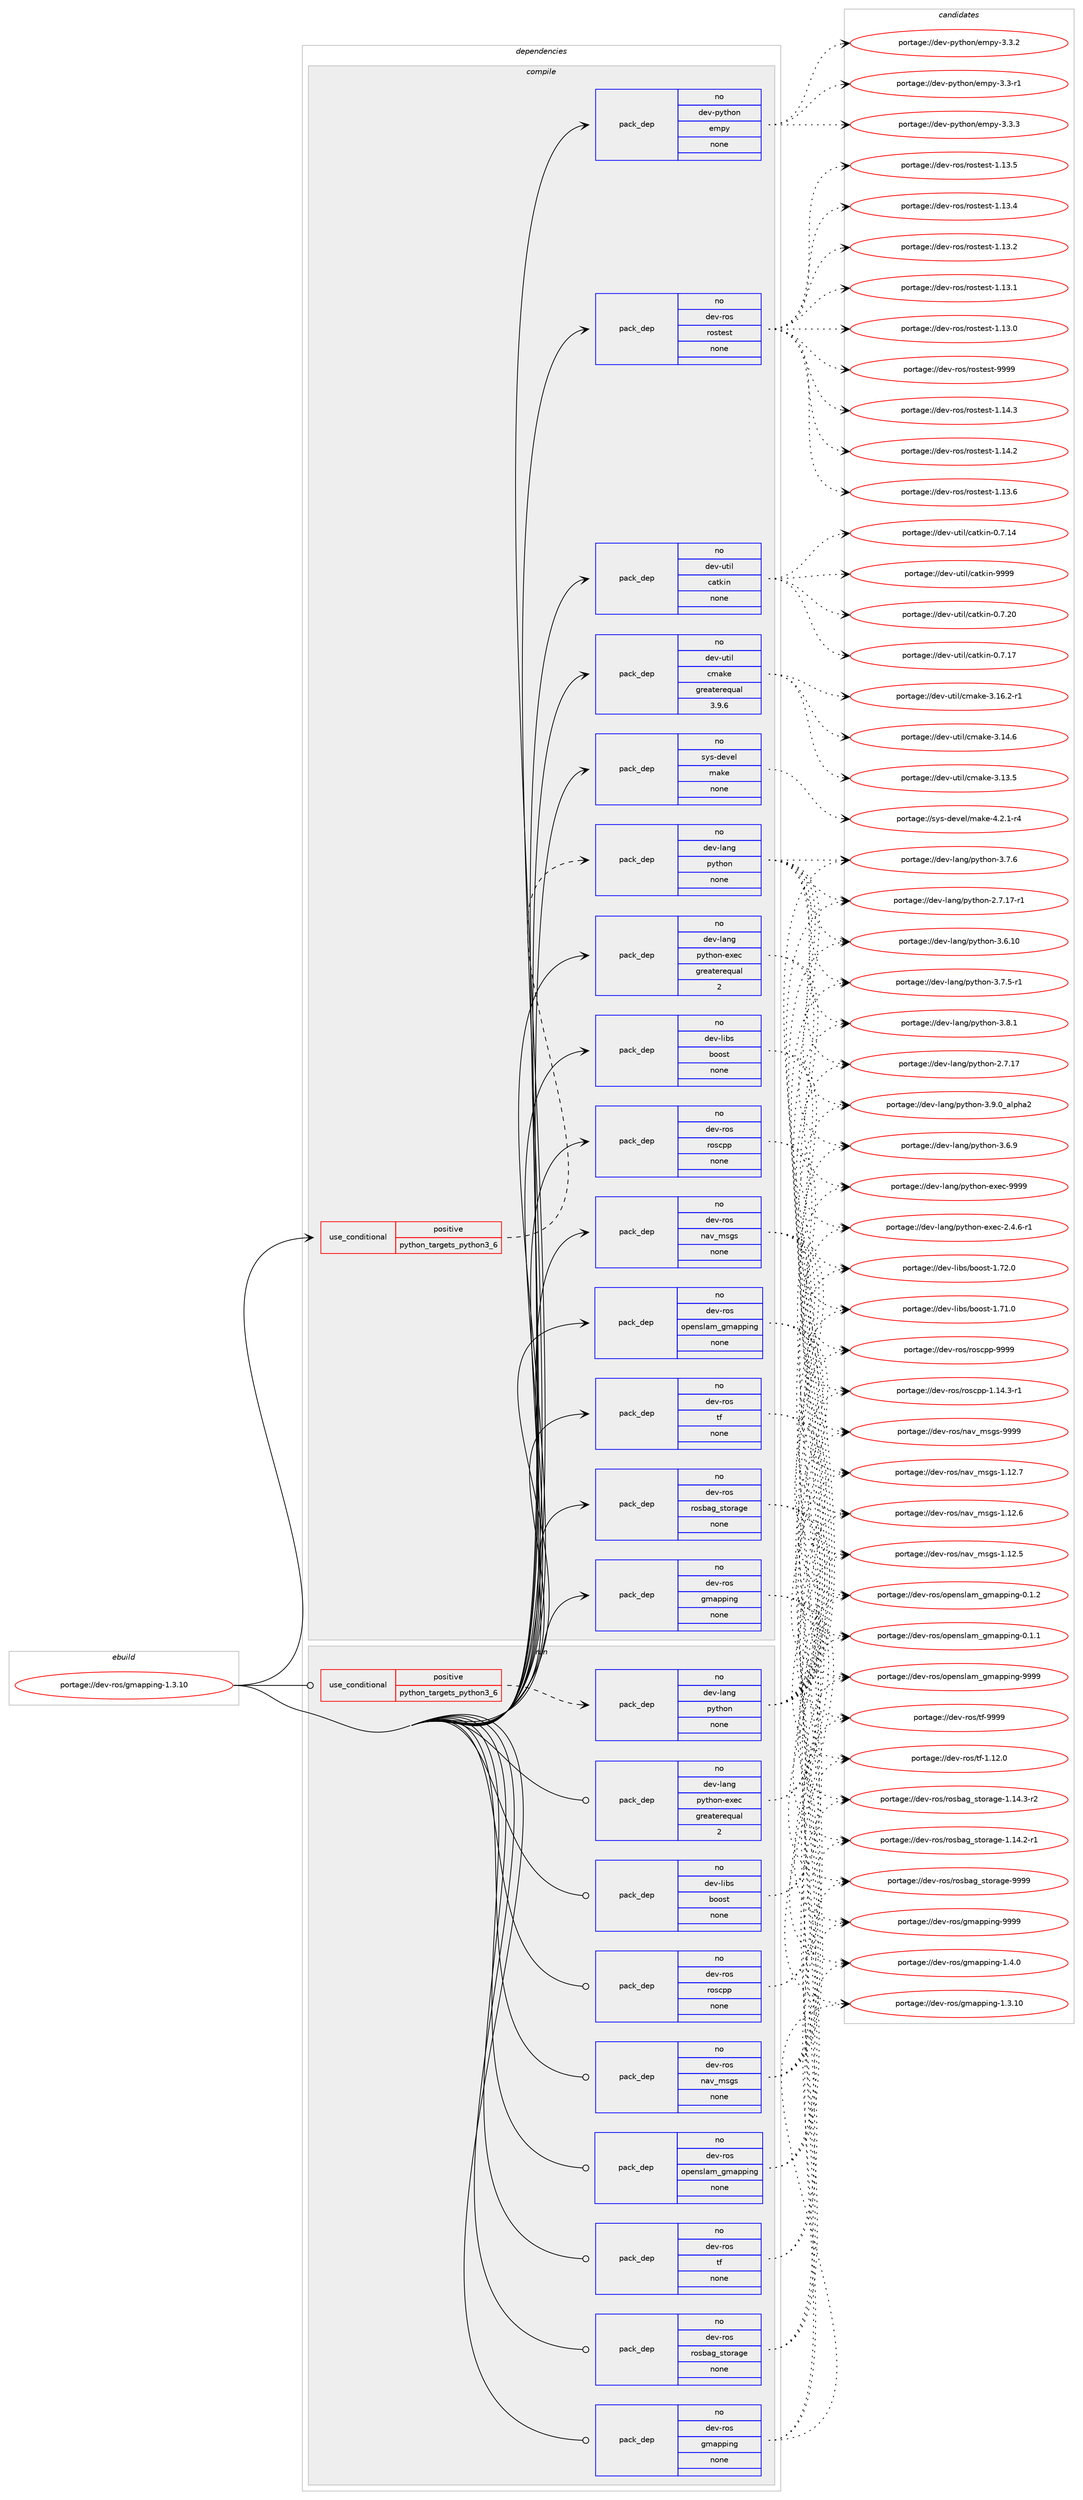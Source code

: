 digraph prolog {

# *************
# Graph options
# *************

newrank=true;
concentrate=true;
compound=true;
graph [rankdir=LR,fontname=Helvetica,fontsize=10,ranksep=1.5];#, ranksep=2.5, nodesep=0.2];
edge  [arrowhead=vee];
node  [fontname=Helvetica,fontsize=10];

# **********
# The ebuild
# **********

subgraph cluster_leftcol {
color=gray;
label=<<i>ebuild</i>>;
id [label="portage://dev-ros/gmapping-1.3.10", color=red, width=4, href="../dev-ros/gmapping-1.3.10.svg"];
}

# ****************
# The dependencies
# ****************

subgraph cluster_midcol {
color=gray;
label=<<i>dependencies</i>>;
subgraph cluster_compile {
fillcolor="#eeeeee";
style=filled;
label=<<i>compile</i>>;
subgraph cond100424 {
dependency402332 [label=<<TABLE BORDER="0" CELLBORDER="1" CELLSPACING="0" CELLPADDING="4"><TR><TD ROWSPAN="3" CELLPADDING="10">use_conditional</TD></TR><TR><TD>positive</TD></TR><TR><TD>python_targets_python3_6</TD></TR></TABLE>>, shape=none, color=red];
subgraph pack297055 {
dependency402333 [label=<<TABLE BORDER="0" CELLBORDER="1" CELLSPACING="0" CELLPADDING="4" WIDTH="220"><TR><TD ROWSPAN="6" CELLPADDING="30">pack_dep</TD></TR><TR><TD WIDTH="110">no</TD></TR><TR><TD>dev-lang</TD></TR><TR><TD>python</TD></TR><TR><TD>none</TD></TR><TR><TD></TD></TR></TABLE>>, shape=none, color=blue];
}
dependency402332:e -> dependency402333:w [weight=20,style="dashed",arrowhead="vee"];
}
id:e -> dependency402332:w [weight=20,style="solid",arrowhead="vee"];
subgraph pack297056 {
dependency402334 [label=<<TABLE BORDER="0" CELLBORDER="1" CELLSPACING="0" CELLPADDING="4" WIDTH="220"><TR><TD ROWSPAN="6" CELLPADDING="30">pack_dep</TD></TR><TR><TD WIDTH="110">no</TD></TR><TR><TD>dev-lang</TD></TR><TR><TD>python-exec</TD></TR><TR><TD>greaterequal</TD></TR><TR><TD>2</TD></TR></TABLE>>, shape=none, color=blue];
}
id:e -> dependency402334:w [weight=20,style="solid",arrowhead="vee"];
subgraph pack297057 {
dependency402335 [label=<<TABLE BORDER="0" CELLBORDER="1" CELLSPACING="0" CELLPADDING="4" WIDTH="220"><TR><TD ROWSPAN="6" CELLPADDING="30">pack_dep</TD></TR><TR><TD WIDTH="110">no</TD></TR><TR><TD>dev-libs</TD></TR><TR><TD>boost</TD></TR><TR><TD>none</TD></TR><TR><TD></TD></TR></TABLE>>, shape=none, color=blue];
}
id:e -> dependency402335:w [weight=20,style="solid",arrowhead="vee"];
subgraph pack297058 {
dependency402336 [label=<<TABLE BORDER="0" CELLBORDER="1" CELLSPACING="0" CELLPADDING="4" WIDTH="220"><TR><TD ROWSPAN="6" CELLPADDING="30">pack_dep</TD></TR><TR><TD WIDTH="110">no</TD></TR><TR><TD>dev-python</TD></TR><TR><TD>empy</TD></TR><TR><TD>none</TD></TR><TR><TD></TD></TR></TABLE>>, shape=none, color=blue];
}
id:e -> dependency402336:w [weight=20,style="solid",arrowhead="vee"];
subgraph pack297059 {
dependency402337 [label=<<TABLE BORDER="0" CELLBORDER="1" CELLSPACING="0" CELLPADDING="4" WIDTH="220"><TR><TD ROWSPAN="6" CELLPADDING="30">pack_dep</TD></TR><TR><TD WIDTH="110">no</TD></TR><TR><TD>dev-ros</TD></TR><TR><TD>gmapping</TD></TR><TR><TD>none</TD></TR><TR><TD></TD></TR></TABLE>>, shape=none, color=blue];
}
id:e -> dependency402337:w [weight=20,style="solid",arrowhead="vee"];
subgraph pack297060 {
dependency402338 [label=<<TABLE BORDER="0" CELLBORDER="1" CELLSPACING="0" CELLPADDING="4" WIDTH="220"><TR><TD ROWSPAN="6" CELLPADDING="30">pack_dep</TD></TR><TR><TD WIDTH="110">no</TD></TR><TR><TD>dev-ros</TD></TR><TR><TD>nav_msgs</TD></TR><TR><TD>none</TD></TR><TR><TD></TD></TR></TABLE>>, shape=none, color=blue];
}
id:e -> dependency402338:w [weight=20,style="solid",arrowhead="vee"];
subgraph pack297061 {
dependency402339 [label=<<TABLE BORDER="0" CELLBORDER="1" CELLSPACING="0" CELLPADDING="4" WIDTH="220"><TR><TD ROWSPAN="6" CELLPADDING="30">pack_dep</TD></TR><TR><TD WIDTH="110">no</TD></TR><TR><TD>dev-ros</TD></TR><TR><TD>openslam_gmapping</TD></TR><TR><TD>none</TD></TR><TR><TD></TD></TR></TABLE>>, shape=none, color=blue];
}
id:e -> dependency402339:w [weight=20,style="solid",arrowhead="vee"];
subgraph pack297062 {
dependency402340 [label=<<TABLE BORDER="0" CELLBORDER="1" CELLSPACING="0" CELLPADDING="4" WIDTH="220"><TR><TD ROWSPAN="6" CELLPADDING="30">pack_dep</TD></TR><TR><TD WIDTH="110">no</TD></TR><TR><TD>dev-ros</TD></TR><TR><TD>rosbag_storage</TD></TR><TR><TD>none</TD></TR><TR><TD></TD></TR></TABLE>>, shape=none, color=blue];
}
id:e -> dependency402340:w [weight=20,style="solid",arrowhead="vee"];
subgraph pack297063 {
dependency402341 [label=<<TABLE BORDER="0" CELLBORDER="1" CELLSPACING="0" CELLPADDING="4" WIDTH="220"><TR><TD ROWSPAN="6" CELLPADDING="30">pack_dep</TD></TR><TR><TD WIDTH="110">no</TD></TR><TR><TD>dev-ros</TD></TR><TR><TD>roscpp</TD></TR><TR><TD>none</TD></TR><TR><TD></TD></TR></TABLE>>, shape=none, color=blue];
}
id:e -> dependency402341:w [weight=20,style="solid",arrowhead="vee"];
subgraph pack297064 {
dependency402342 [label=<<TABLE BORDER="0" CELLBORDER="1" CELLSPACING="0" CELLPADDING="4" WIDTH="220"><TR><TD ROWSPAN="6" CELLPADDING="30">pack_dep</TD></TR><TR><TD WIDTH="110">no</TD></TR><TR><TD>dev-ros</TD></TR><TR><TD>rostest</TD></TR><TR><TD>none</TD></TR><TR><TD></TD></TR></TABLE>>, shape=none, color=blue];
}
id:e -> dependency402342:w [weight=20,style="solid",arrowhead="vee"];
subgraph pack297065 {
dependency402343 [label=<<TABLE BORDER="0" CELLBORDER="1" CELLSPACING="0" CELLPADDING="4" WIDTH="220"><TR><TD ROWSPAN="6" CELLPADDING="30">pack_dep</TD></TR><TR><TD WIDTH="110">no</TD></TR><TR><TD>dev-ros</TD></TR><TR><TD>tf</TD></TR><TR><TD>none</TD></TR><TR><TD></TD></TR></TABLE>>, shape=none, color=blue];
}
id:e -> dependency402343:w [weight=20,style="solid",arrowhead="vee"];
subgraph pack297066 {
dependency402344 [label=<<TABLE BORDER="0" CELLBORDER="1" CELLSPACING="0" CELLPADDING="4" WIDTH="220"><TR><TD ROWSPAN="6" CELLPADDING="30">pack_dep</TD></TR><TR><TD WIDTH="110">no</TD></TR><TR><TD>dev-util</TD></TR><TR><TD>catkin</TD></TR><TR><TD>none</TD></TR><TR><TD></TD></TR></TABLE>>, shape=none, color=blue];
}
id:e -> dependency402344:w [weight=20,style="solid",arrowhead="vee"];
subgraph pack297067 {
dependency402345 [label=<<TABLE BORDER="0" CELLBORDER="1" CELLSPACING="0" CELLPADDING="4" WIDTH="220"><TR><TD ROWSPAN="6" CELLPADDING="30">pack_dep</TD></TR><TR><TD WIDTH="110">no</TD></TR><TR><TD>dev-util</TD></TR><TR><TD>cmake</TD></TR><TR><TD>greaterequal</TD></TR><TR><TD>3.9.6</TD></TR></TABLE>>, shape=none, color=blue];
}
id:e -> dependency402345:w [weight=20,style="solid",arrowhead="vee"];
subgraph pack297068 {
dependency402346 [label=<<TABLE BORDER="0" CELLBORDER="1" CELLSPACING="0" CELLPADDING="4" WIDTH="220"><TR><TD ROWSPAN="6" CELLPADDING="30">pack_dep</TD></TR><TR><TD WIDTH="110">no</TD></TR><TR><TD>sys-devel</TD></TR><TR><TD>make</TD></TR><TR><TD>none</TD></TR><TR><TD></TD></TR></TABLE>>, shape=none, color=blue];
}
id:e -> dependency402346:w [weight=20,style="solid",arrowhead="vee"];
}
subgraph cluster_compileandrun {
fillcolor="#eeeeee";
style=filled;
label=<<i>compile and run</i>>;
}
subgraph cluster_run {
fillcolor="#eeeeee";
style=filled;
label=<<i>run</i>>;
subgraph cond100425 {
dependency402347 [label=<<TABLE BORDER="0" CELLBORDER="1" CELLSPACING="0" CELLPADDING="4"><TR><TD ROWSPAN="3" CELLPADDING="10">use_conditional</TD></TR><TR><TD>positive</TD></TR><TR><TD>python_targets_python3_6</TD></TR></TABLE>>, shape=none, color=red];
subgraph pack297069 {
dependency402348 [label=<<TABLE BORDER="0" CELLBORDER="1" CELLSPACING="0" CELLPADDING="4" WIDTH="220"><TR><TD ROWSPAN="6" CELLPADDING="30">pack_dep</TD></TR><TR><TD WIDTH="110">no</TD></TR><TR><TD>dev-lang</TD></TR><TR><TD>python</TD></TR><TR><TD>none</TD></TR><TR><TD></TD></TR></TABLE>>, shape=none, color=blue];
}
dependency402347:e -> dependency402348:w [weight=20,style="dashed",arrowhead="vee"];
}
id:e -> dependency402347:w [weight=20,style="solid",arrowhead="odot"];
subgraph pack297070 {
dependency402349 [label=<<TABLE BORDER="0" CELLBORDER="1" CELLSPACING="0" CELLPADDING="4" WIDTH="220"><TR><TD ROWSPAN="6" CELLPADDING="30">pack_dep</TD></TR><TR><TD WIDTH="110">no</TD></TR><TR><TD>dev-lang</TD></TR><TR><TD>python-exec</TD></TR><TR><TD>greaterequal</TD></TR><TR><TD>2</TD></TR></TABLE>>, shape=none, color=blue];
}
id:e -> dependency402349:w [weight=20,style="solid",arrowhead="odot"];
subgraph pack297071 {
dependency402350 [label=<<TABLE BORDER="0" CELLBORDER="1" CELLSPACING="0" CELLPADDING="4" WIDTH="220"><TR><TD ROWSPAN="6" CELLPADDING="30">pack_dep</TD></TR><TR><TD WIDTH="110">no</TD></TR><TR><TD>dev-libs</TD></TR><TR><TD>boost</TD></TR><TR><TD>none</TD></TR><TR><TD></TD></TR></TABLE>>, shape=none, color=blue];
}
id:e -> dependency402350:w [weight=20,style="solid",arrowhead="odot"];
subgraph pack297072 {
dependency402351 [label=<<TABLE BORDER="0" CELLBORDER="1" CELLSPACING="0" CELLPADDING="4" WIDTH="220"><TR><TD ROWSPAN="6" CELLPADDING="30">pack_dep</TD></TR><TR><TD WIDTH="110">no</TD></TR><TR><TD>dev-ros</TD></TR><TR><TD>gmapping</TD></TR><TR><TD>none</TD></TR><TR><TD></TD></TR></TABLE>>, shape=none, color=blue];
}
id:e -> dependency402351:w [weight=20,style="solid",arrowhead="odot"];
subgraph pack297073 {
dependency402352 [label=<<TABLE BORDER="0" CELLBORDER="1" CELLSPACING="0" CELLPADDING="4" WIDTH="220"><TR><TD ROWSPAN="6" CELLPADDING="30">pack_dep</TD></TR><TR><TD WIDTH="110">no</TD></TR><TR><TD>dev-ros</TD></TR><TR><TD>nav_msgs</TD></TR><TR><TD>none</TD></TR><TR><TD></TD></TR></TABLE>>, shape=none, color=blue];
}
id:e -> dependency402352:w [weight=20,style="solid",arrowhead="odot"];
subgraph pack297074 {
dependency402353 [label=<<TABLE BORDER="0" CELLBORDER="1" CELLSPACING="0" CELLPADDING="4" WIDTH="220"><TR><TD ROWSPAN="6" CELLPADDING="30">pack_dep</TD></TR><TR><TD WIDTH="110">no</TD></TR><TR><TD>dev-ros</TD></TR><TR><TD>openslam_gmapping</TD></TR><TR><TD>none</TD></TR><TR><TD></TD></TR></TABLE>>, shape=none, color=blue];
}
id:e -> dependency402353:w [weight=20,style="solid",arrowhead="odot"];
subgraph pack297075 {
dependency402354 [label=<<TABLE BORDER="0" CELLBORDER="1" CELLSPACING="0" CELLPADDING="4" WIDTH="220"><TR><TD ROWSPAN="6" CELLPADDING="30">pack_dep</TD></TR><TR><TD WIDTH="110">no</TD></TR><TR><TD>dev-ros</TD></TR><TR><TD>rosbag_storage</TD></TR><TR><TD>none</TD></TR><TR><TD></TD></TR></TABLE>>, shape=none, color=blue];
}
id:e -> dependency402354:w [weight=20,style="solid",arrowhead="odot"];
subgraph pack297076 {
dependency402355 [label=<<TABLE BORDER="0" CELLBORDER="1" CELLSPACING="0" CELLPADDING="4" WIDTH="220"><TR><TD ROWSPAN="6" CELLPADDING="30">pack_dep</TD></TR><TR><TD WIDTH="110">no</TD></TR><TR><TD>dev-ros</TD></TR><TR><TD>roscpp</TD></TR><TR><TD>none</TD></TR><TR><TD></TD></TR></TABLE>>, shape=none, color=blue];
}
id:e -> dependency402355:w [weight=20,style="solid",arrowhead="odot"];
subgraph pack297077 {
dependency402356 [label=<<TABLE BORDER="0" CELLBORDER="1" CELLSPACING="0" CELLPADDING="4" WIDTH="220"><TR><TD ROWSPAN="6" CELLPADDING="30">pack_dep</TD></TR><TR><TD WIDTH="110">no</TD></TR><TR><TD>dev-ros</TD></TR><TR><TD>tf</TD></TR><TR><TD>none</TD></TR><TR><TD></TD></TR></TABLE>>, shape=none, color=blue];
}
id:e -> dependency402356:w [weight=20,style="solid",arrowhead="odot"];
}
}

# **************
# The candidates
# **************

subgraph cluster_choices {
rank=same;
color=gray;
label=<<i>candidates</i>>;

subgraph choice297055 {
color=black;
nodesep=1;
choice10010111845108971101034711212111610411111045514657464895971081121049750 [label="portage://dev-lang/python-3.9.0_alpha2", color=red, width=4,href="../dev-lang/python-3.9.0_alpha2.svg"];
choice100101118451089711010347112121116104111110455146564649 [label="portage://dev-lang/python-3.8.1", color=red, width=4,href="../dev-lang/python-3.8.1.svg"];
choice100101118451089711010347112121116104111110455146554654 [label="portage://dev-lang/python-3.7.6", color=red, width=4,href="../dev-lang/python-3.7.6.svg"];
choice1001011184510897110103471121211161041111104551465546534511449 [label="portage://dev-lang/python-3.7.5-r1", color=red, width=4,href="../dev-lang/python-3.7.5-r1.svg"];
choice100101118451089711010347112121116104111110455146544657 [label="portage://dev-lang/python-3.6.9", color=red, width=4,href="../dev-lang/python-3.6.9.svg"];
choice10010111845108971101034711212111610411111045514654464948 [label="portage://dev-lang/python-3.6.10", color=red, width=4,href="../dev-lang/python-3.6.10.svg"];
choice100101118451089711010347112121116104111110455046554649554511449 [label="portage://dev-lang/python-2.7.17-r1", color=red, width=4,href="../dev-lang/python-2.7.17-r1.svg"];
choice10010111845108971101034711212111610411111045504655464955 [label="portage://dev-lang/python-2.7.17", color=red, width=4,href="../dev-lang/python-2.7.17.svg"];
dependency402333:e -> choice10010111845108971101034711212111610411111045514657464895971081121049750:w [style=dotted,weight="100"];
dependency402333:e -> choice100101118451089711010347112121116104111110455146564649:w [style=dotted,weight="100"];
dependency402333:e -> choice100101118451089711010347112121116104111110455146554654:w [style=dotted,weight="100"];
dependency402333:e -> choice1001011184510897110103471121211161041111104551465546534511449:w [style=dotted,weight="100"];
dependency402333:e -> choice100101118451089711010347112121116104111110455146544657:w [style=dotted,weight="100"];
dependency402333:e -> choice10010111845108971101034711212111610411111045514654464948:w [style=dotted,weight="100"];
dependency402333:e -> choice100101118451089711010347112121116104111110455046554649554511449:w [style=dotted,weight="100"];
dependency402333:e -> choice10010111845108971101034711212111610411111045504655464955:w [style=dotted,weight="100"];
}
subgraph choice297056 {
color=black;
nodesep=1;
choice10010111845108971101034711212111610411111045101120101994557575757 [label="portage://dev-lang/python-exec-9999", color=red, width=4,href="../dev-lang/python-exec-9999.svg"];
choice10010111845108971101034711212111610411111045101120101994550465246544511449 [label="portage://dev-lang/python-exec-2.4.6-r1", color=red, width=4,href="../dev-lang/python-exec-2.4.6-r1.svg"];
dependency402334:e -> choice10010111845108971101034711212111610411111045101120101994557575757:w [style=dotted,weight="100"];
dependency402334:e -> choice10010111845108971101034711212111610411111045101120101994550465246544511449:w [style=dotted,weight="100"];
}
subgraph choice297057 {
color=black;
nodesep=1;
choice1001011184510810598115479811111111511645494655504648 [label="portage://dev-libs/boost-1.72.0", color=red, width=4,href="../dev-libs/boost-1.72.0.svg"];
choice1001011184510810598115479811111111511645494655494648 [label="portage://dev-libs/boost-1.71.0", color=red, width=4,href="../dev-libs/boost-1.71.0.svg"];
dependency402335:e -> choice1001011184510810598115479811111111511645494655504648:w [style=dotted,weight="100"];
dependency402335:e -> choice1001011184510810598115479811111111511645494655494648:w [style=dotted,weight="100"];
}
subgraph choice297058 {
color=black;
nodesep=1;
choice1001011184511212111610411111047101109112121455146514651 [label="portage://dev-python/empy-3.3.3", color=red, width=4,href="../dev-python/empy-3.3.3.svg"];
choice1001011184511212111610411111047101109112121455146514650 [label="portage://dev-python/empy-3.3.2", color=red, width=4,href="../dev-python/empy-3.3.2.svg"];
choice1001011184511212111610411111047101109112121455146514511449 [label="portage://dev-python/empy-3.3-r1", color=red, width=4,href="../dev-python/empy-3.3-r1.svg"];
dependency402336:e -> choice1001011184511212111610411111047101109112121455146514651:w [style=dotted,weight="100"];
dependency402336:e -> choice1001011184511212111610411111047101109112121455146514650:w [style=dotted,weight="100"];
dependency402336:e -> choice1001011184511212111610411111047101109112121455146514511449:w [style=dotted,weight="100"];
}
subgraph choice297059 {
color=black;
nodesep=1;
choice1001011184511411111547103109971121121051101034557575757 [label="portage://dev-ros/gmapping-9999", color=red, width=4,href="../dev-ros/gmapping-9999.svg"];
choice100101118451141111154710310997112112105110103454946524648 [label="portage://dev-ros/gmapping-1.4.0", color=red, width=4,href="../dev-ros/gmapping-1.4.0.svg"];
choice10010111845114111115471031099711211210511010345494651464948 [label="portage://dev-ros/gmapping-1.3.10", color=red, width=4,href="../dev-ros/gmapping-1.3.10.svg"];
dependency402337:e -> choice1001011184511411111547103109971121121051101034557575757:w [style=dotted,weight="100"];
dependency402337:e -> choice100101118451141111154710310997112112105110103454946524648:w [style=dotted,weight="100"];
dependency402337:e -> choice10010111845114111115471031099711211210511010345494651464948:w [style=dotted,weight="100"];
}
subgraph choice297060 {
color=black;
nodesep=1;
choice100101118451141111154711097118951091151031154557575757 [label="portage://dev-ros/nav_msgs-9999", color=red, width=4,href="../dev-ros/nav_msgs-9999.svg"];
choice1001011184511411111547110971189510911510311545494649504655 [label="portage://dev-ros/nav_msgs-1.12.7", color=red, width=4,href="../dev-ros/nav_msgs-1.12.7.svg"];
choice1001011184511411111547110971189510911510311545494649504654 [label="portage://dev-ros/nav_msgs-1.12.6", color=red, width=4,href="../dev-ros/nav_msgs-1.12.6.svg"];
choice1001011184511411111547110971189510911510311545494649504653 [label="portage://dev-ros/nav_msgs-1.12.5", color=red, width=4,href="../dev-ros/nav_msgs-1.12.5.svg"];
dependency402338:e -> choice100101118451141111154711097118951091151031154557575757:w [style=dotted,weight="100"];
dependency402338:e -> choice1001011184511411111547110971189510911510311545494649504655:w [style=dotted,weight="100"];
dependency402338:e -> choice1001011184511411111547110971189510911510311545494649504654:w [style=dotted,weight="100"];
dependency402338:e -> choice1001011184511411111547110971189510911510311545494649504653:w [style=dotted,weight="100"];
}
subgraph choice297061 {
color=black;
nodesep=1;
choice10010111845114111115471111121011101151089710995103109971121121051101034557575757 [label="portage://dev-ros/openslam_gmapping-9999", color=red, width=4,href="../dev-ros/openslam_gmapping-9999.svg"];
choice1001011184511411111547111112101110115108971099510310997112112105110103454846494650 [label="portage://dev-ros/openslam_gmapping-0.1.2", color=red, width=4,href="../dev-ros/openslam_gmapping-0.1.2.svg"];
choice1001011184511411111547111112101110115108971099510310997112112105110103454846494649 [label="portage://dev-ros/openslam_gmapping-0.1.1", color=red, width=4,href="../dev-ros/openslam_gmapping-0.1.1.svg"];
dependency402339:e -> choice10010111845114111115471111121011101151089710995103109971121121051101034557575757:w [style=dotted,weight="100"];
dependency402339:e -> choice1001011184511411111547111112101110115108971099510310997112112105110103454846494650:w [style=dotted,weight="100"];
dependency402339:e -> choice1001011184511411111547111112101110115108971099510310997112112105110103454846494649:w [style=dotted,weight="100"];
}
subgraph choice297062 {
color=black;
nodesep=1;
choice1001011184511411111547114111115989710395115116111114971031014557575757 [label="portage://dev-ros/rosbag_storage-9999", color=red, width=4,href="../dev-ros/rosbag_storage-9999.svg"];
choice100101118451141111154711411111598971039511511611111497103101454946495246514511450 [label="portage://dev-ros/rosbag_storage-1.14.3-r2", color=red, width=4,href="../dev-ros/rosbag_storage-1.14.3-r2.svg"];
choice100101118451141111154711411111598971039511511611111497103101454946495246504511449 [label="portage://dev-ros/rosbag_storage-1.14.2-r1", color=red, width=4,href="../dev-ros/rosbag_storage-1.14.2-r1.svg"];
dependency402340:e -> choice1001011184511411111547114111115989710395115116111114971031014557575757:w [style=dotted,weight="100"];
dependency402340:e -> choice100101118451141111154711411111598971039511511611111497103101454946495246514511450:w [style=dotted,weight="100"];
dependency402340:e -> choice100101118451141111154711411111598971039511511611111497103101454946495246504511449:w [style=dotted,weight="100"];
}
subgraph choice297063 {
color=black;
nodesep=1;
choice1001011184511411111547114111115991121124557575757 [label="portage://dev-ros/roscpp-9999", color=red, width=4,href="../dev-ros/roscpp-9999.svg"];
choice100101118451141111154711411111599112112454946495246514511449 [label="portage://dev-ros/roscpp-1.14.3-r1", color=red, width=4,href="../dev-ros/roscpp-1.14.3-r1.svg"];
dependency402341:e -> choice1001011184511411111547114111115991121124557575757:w [style=dotted,weight="100"];
dependency402341:e -> choice100101118451141111154711411111599112112454946495246514511449:w [style=dotted,weight="100"];
}
subgraph choice297064 {
color=black;
nodesep=1;
choice10010111845114111115471141111151161011151164557575757 [label="portage://dev-ros/rostest-9999", color=red, width=4,href="../dev-ros/rostest-9999.svg"];
choice100101118451141111154711411111511610111511645494649524651 [label="portage://dev-ros/rostest-1.14.3", color=red, width=4,href="../dev-ros/rostest-1.14.3.svg"];
choice100101118451141111154711411111511610111511645494649524650 [label="portage://dev-ros/rostest-1.14.2", color=red, width=4,href="../dev-ros/rostest-1.14.2.svg"];
choice100101118451141111154711411111511610111511645494649514654 [label="portage://dev-ros/rostest-1.13.6", color=red, width=4,href="../dev-ros/rostest-1.13.6.svg"];
choice100101118451141111154711411111511610111511645494649514653 [label="portage://dev-ros/rostest-1.13.5", color=red, width=4,href="../dev-ros/rostest-1.13.5.svg"];
choice100101118451141111154711411111511610111511645494649514652 [label="portage://dev-ros/rostest-1.13.4", color=red, width=4,href="../dev-ros/rostest-1.13.4.svg"];
choice100101118451141111154711411111511610111511645494649514650 [label="portage://dev-ros/rostest-1.13.2", color=red, width=4,href="../dev-ros/rostest-1.13.2.svg"];
choice100101118451141111154711411111511610111511645494649514649 [label="portage://dev-ros/rostest-1.13.1", color=red, width=4,href="../dev-ros/rostest-1.13.1.svg"];
choice100101118451141111154711411111511610111511645494649514648 [label="portage://dev-ros/rostest-1.13.0", color=red, width=4,href="../dev-ros/rostest-1.13.0.svg"];
dependency402342:e -> choice10010111845114111115471141111151161011151164557575757:w [style=dotted,weight="100"];
dependency402342:e -> choice100101118451141111154711411111511610111511645494649524651:w [style=dotted,weight="100"];
dependency402342:e -> choice100101118451141111154711411111511610111511645494649524650:w [style=dotted,weight="100"];
dependency402342:e -> choice100101118451141111154711411111511610111511645494649514654:w [style=dotted,weight="100"];
dependency402342:e -> choice100101118451141111154711411111511610111511645494649514653:w [style=dotted,weight="100"];
dependency402342:e -> choice100101118451141111154711411111511610111511645494649514652:w [style=dotted,weight="100"];
dependency402342:e -> choice100101118451141111154711411111511610111511645494649514650:w [style=dotted,weight="100"];
dependency402342:e -> choice100101118451141111154711411111511610111511645494649514649:w [style=dotted,weight="100"];
dependency402342:e -> choice100101118451141111154711411111511610111511645494649514648:w [style=dotted,weight="100"];
}
subgraph choice297065 {
color=black;
nodesep=1;
choice10010111845114111115471161024557575757 [label="portage://dev-ros/tf-9999", color=red, width=4,href="../dev-ros/tf-9999.svg"];
choice100101118451141111154711610245494649504648 [label="portage://dev-ros/tf-1.12.0", color=red, width=4,href="../dev-ros/tf-1.12.0.svg"];
dependency402343:e -> choice10010111845114111115471161024557575757:w [style=dotted,weight="100"];
dependency402343:e -> choice100101118451141111154711610245494649504648:w [style=dotted,weight="100"];
}
subgraph choice297066 {
color=black;
nodesep=1;
choice100101118451171161051084799971161071051104557575757 [label="portage://dev-util/catkin-9999", color=red, width=4,href="../dev-util/catkin-9999.svg"];
choice1001011184511711610510847999711610710511045484655465048 [label="portage://dev-util/catkin-0.7.20", color=red, width=4,href="../dev-util/catkin-0.7.20.svg"];
choice1001011184511711610510847999711610710511045484655464955 [label="portage://dev-util/catkin-0.7.17", color=red, width=4,href="../dev-util/catkin-0.7.17.svg"];
choice1001011184511711610510847999711610710511045484655464952 [label="portage://dev-util/catkin-0.7.14", color=red, width=4,href="../dev-util/catkin-0.7.14.svg"];
dependency402344:e -> choice100101118451171161051084799971161071051104557575757:w [style=dotted,weight="100"];
dependency402344:e -> choice1001011184511711610510847999711610710511045484655465048:w [style=dotted,weight="100"];
dependency402344:e -> choice1001011184511711610510847999711610710511045484655464955:w [style=dotted,weight="100"];
dependency402344:e -> choice1001011184511711610510847999711610710511045484655464952:w [style=dotted,weight="100"];
}
subgraph choice297067 {
color=black;
nodesep=1;
choice10010111845117116105108479910997107101455146495446504511449 [label="portage://dev-util/cmake-3.16.2-r1", color=red, width=4,href="../dev-util/cmake-3.16.2-r1.svg"];
choice1001011184511711610510847991099710710145514649524654 [label="portage://dev-util/cmake-3.14.6", color=red, width=4,href="../dev-util/cmake-3.14.6.svg"];
choice1001011184511711610510847991099710710145514649514653 [label="portage://dev-util/cmake-3.13.5", color=red, width=4,href="../dev-util/cmake-3.13.5.svg"];
dependency402345:e -> choice10010111845117116105108479910997107101455146495446504511449:w [style=dotted,weight="100"];
dependency402345:e -> choice1001011184511711610510847991099710710145514649524654:w [style=dotted,weight="100"];
dependency402345:e -> choice1001011184511711610510847991099710710145514649514653:w [style=dotted,weight="100"];
}
subgraph choice297068 {
color=black;
nodesep=1;
choice1151211154510010111810110847109971071014552465046494511452 [label="portage://sys-devel/make-4.2.1-r4", color=red, width=4,href="../sys-devel/make-4.2.1-r4.svg"];
dependency402346:e -> choice1151211154510010111810110847109971071014552465046494511452:w [style=dotted,weight="100"];
}
subgraph choice297069 {
color=black;
nodesep=1;
choice10010111845108971101034711212111610411111045514657464895971081121049750 [label="portage://dev-lang/python-3.9.0_alpha2", color=red, width=4,href="../dev-lang/python-3.9.0_alpha2.svg"];
choice100101118451089711010347112121116104111110455146564649 [label="portage://dev-lang/python-3.8.1", color=red, width=4,href="../dev-lang/python-3.8.1.svg"];
choice100101118451089711010347112121116104111110455146554654 [label="portage://dev-lang/python-3.7.6", color=red, width=4,href="../dev-lang/python-3.7.6.svg"];
choice1001011184510897110103471121211161041111104551465546534511449 [label="portage://dev-lang/python-3.7.5-r1", color=red, width=4,href="../dev-lang/python-3.7.5-r1.svg"];
choice100101118451089711010347112121116104111110455146544657 [label="portage://dev-lang/python-3.6.9", color=red, width=4,href="../dev-lang/python-3.6.9.svg"];
choice10010111845108971101034711212111610411111045514654464948 [label="portage://dev-lang/python-3.6.10", color=red, width=4,href="../dev-lang/python-3.6.10.svg"];
choice100101118451089711010347112121116104111110455046554649554511449 [label="portage://dev-lang/python-2.7.17-r1", color=red, width=4,href="../dev-lang/python-2.7.17-r1.svg"];
choice10010111845108971101034711212111610411111045504655464955 [label="portage://dev-lang/python-2.7.17", color=red, width=4,href="../dev-lang/python-2.7.17.svg"];
dependency402348:e -> choice10010111845108971101034711212111610411111045514657464895971081121049750:w [style=dotted,weight="100"];
dependency402348:e -> choice100101118451089711010347112121116104111110455146564649:w [style=dotted,weight="100"];
dependency402348:e -> choice100101118451089711010347112121116104111110455146554654:w [style=dotted,weight="100"];
dependency402348:e -> choice1001011184510897110103471121211161041111104551465546534511449:w [style=dotted,weight="100"];
dependency402348:e -> choice100101118451089711010347112121116104111110455146544657:w [style=dotted,weight="100"];
dependency402348:e -> choice10010111845108971101034711212111610411111045514654464948:w [style=dotted,weight="100"];
dependency402348:e -> choice100101118451089711010347112121116104111110455046554649554511449:w [style=dotted,weight="100"];
dependency402348:e -> choice10010111845108971101034711212111610411111045504655464955:w [style=dotted,weight="100"];
}
subgraph choice297070 {
color=black;
nodesep=1;
choice10010111845108971101034711212111610411111045101120101994557575757 [label="portage://dev-lang/python-exec-9999", color=red, width=4,href="../dev-lang/python-exec-9999.svg"];
choice10010111845108971101034711212111610411111045101120101994550465246544511449 [label="portage://dev-lang/python-exec-2.4.6-r1", color=red, width=4,href="../dev-lang/python-exec-2.4.6-r1.svg"];
dependency402349:e -> choice10010111845108971101034711212111610411111045101120101994557575757:w [style=dotted,weight="100"];
dependency402349:e -> choice10010111845108971101034711212111610411111045101120101994550465246544511449:w [style=dotted,weight="100"];
}
subgraph choice297071 {
color=black;
nodesep=1;
choice1001011184510810598115479811111111511645494655504648 [label="portage://dev-libs/boost-1.72.0", color=red, width=4,href="../dev-libs/boost-1.72.0.svg"];
choice1001011184510810598115479811111111511645494655494648 [label="portage://dev-libs/boost-1.71.0", color=red, width=4,href="../dev-libs/boost-1.71.0.svg"];
dependency402350:e -> choice1001011184510810598115479811111111511645494655504648:w [style=dotted,weight="100"];
dependency402350:e -> choice1001011184510810598115479811111111511645494655494648:w [style=dotted,weight="100"];
}
subgraph choice297072 {
color=black;
nodesep=1;
choice1001011184511411111547103109971121121051101034557575757 [label="portage://dev-ros/gmapping-9999", color=red, width=4,href="../dev-ros/gmapping-9999.svg"];
choice100101118451141111154710310997112112105110103454946524648 [label="portage://dev-ros/gmapping-1.4.0", color=red, width=4,href="../dev-ros/gmapping-1.4.0.svg"];
choice10010111845114111115471031099711211210511010345494651464948 [label="portage://dev-ros/gmapping-1.3.10", color=red, width=4,href="../dev-ros/gmapping-1.3.10.svg"];
dependency402351:e -> choice1001011184511411111547103109971121121051101034557575757:w [style=dotted,weight="100"];
dependency402351:e -> choice100101118451141111154710310997112112105110103454946524648:w [style=dotted,weight="100"];
dependency402351:e -> choice10010111845114111115471031099711211210511010345494651464948:w [style=dotted,weight="100"];
}
subgraph choice297073 {
color=black;
nodesep=1;
choice100101118451141111154711097118951091151031154557575757 [label="portage://dev-ros/nav_msgs-9999", color=red, width=4,href="../dev-ros/nav_msgs-9999.svg"];
choice1001011184511411111547110971189510911510311545494649504655 [label="portage://dev-ros/nav_msgs-1.12.7", color=red, width=4,href="../dev-ros/nav_msgs-1.12.7.svg"];
choice1001011184511411111547110971189510911510311545494649504654 [label="portage://dev-ros/nav_msgs-1.12.6", color=red, width=4,href="../dev-ros/nav_msgs-1.12.6.svg"];
choice1001011184511411111547110971189510911510311545494649504653 [label="portage://dev-ros/nav_msgs-1.12.5", color=red, width=4,href="../dev-ros/nav_msgs-1.12.5.svg"];
dependency402352:e -> choice100101118451141111154711097118951091151031154557575757:w [style=dotted,weight="100"];
dependency402352:e -> choice1001011184511411111547110971189510911510311545494649504655:w [style=dotted,weight="100"];
dependency402352:e -> choice1001011184511411111547110971189510911510311545494649504654:w [style=dotted,weight="100"];
dependency402352:e -> choice1001011184511411111547110971189510911510311545494649504653:w [style=dotted,weight="100"];
}
subgraph choice297074 {
color=black;
nodesep=1;
choice10010111845114111115471111121011101151089710995103109971121121051101034557575757 [label="portage://dev-ros/openslam_gmapping-9999", color=red, width=4,href="../dev-ros/openslam_gmapping-9999.svg"];
choice1001011184511411111547111112101110115108971099510310997112112105110103454846494650 [label="portage://dev-ros/openslam_gmapping-0.1.2", color=red, width=4,href="../dev-ros/openslam_gmapping-0.1.2.svg"];
choice1001011184511411111547111112101110115108971099510310997112112105110103454846494649 [label="portage://dev-ros/openslam_gmapping-0.1.1", color=red, width=4,href="../dev-ros/openslam_gmapping-0.1.1.svg"];
dependency402353:e -> choice10010111845114111115471111121011101151089710995103109971121121051101034557575757:w [style=dotted,weight="100"];
dependency402353:e -> choice1001011184511411111547111112101110115108971099510310997112112105110103454846494650:w [style=dotted,weight="100"];
dependency402353:e -> choice1001011184511411111547111112101110115108971099510310997112112105110103454846494649:w [style=dotted,weight="100"];
}
subgraph choice297075 {
color=black;
nodesep=1;
choice1001011184511411111547114111115989710395115116111114971031014557575757 [label="portage://dev-ros/rosbag_storage-9999", color=red, width=4,href="../dev-ros/rosbag_storage-9999.svg"];
choice100101118451141111154711411111598971039511511611111497103101454946495246514511450 [label="portage://dev-ros/rosbag_storage-1.14.3-r2", color=red, width=4,href="../dev-ros/rosbag_storage-1.14.3-r2.svg"];
choice100101118451141111154711411111598971039511511611111497103101454946495246504511449 [label="portage://dev-ros/rosbag_storage-1.14.2-r1", color=red, width=4,href="../dev-ros/rosbag_storage-1.14.2-r1.svg"];
dependency402354:e -> choice1001011184511411111547114111115989710395115116111114971031014557575757:w [style=dotted,weight="100"];
dependency402354:e -> choice100101118451141111154711411111598971039511511611111497103101454946495246514511450:w [style=dotted,weight="100"];
dependency402354:e -> choice100101118451141111154711411111598971039511511611111497103101454946495246504511449:w [style=dotted,weight="100"];
}
subgraph choice297076 {
color=black;
nodesep=1;
choice1001011184511411111547114111115991121124557575757 [label="portage://dev-ros/roscpp-9999", color=red, width=4,href="../dev-ros/roscpp-9999.svg"];
choice100101118451141111154711411111599112112454946495246514511449 [label="portage://dev-ros/roscpp-1.14.3-r1", color=red, width=4,href="../dev-ros/roscpp-1.14.3-r1.svg"];
dependency402355:e -> choice1001011184511411111547114111115991121124557575757:w [style=dotted,weight="100"];
dependency402355:e -> choice100101118451141111154711411111599112112454946495246514511449:w [style=dotted,weight="100"];
}
subgraph choice297077 {
color=black;
nodesep=1;
choice10010111845114111115471161024557575757 [label="portage://dev-ros/tf-9999", color=red, width=4,href="../dev-ros/tf-9999.svg"];
choice100101118451141111154711610245494649504648 [label="portage://dev-ros/tf-1.12.0", color=red, width=4,href="../dev-ros/tf-1.12.0.svg"];
dependency402356:e -> choice10010111845114111115471161024557575757:w [style=dotted,weight="100"];
dependency402356:e -> choice100101118451141111154711610245494649504648:w [style=dotted,weight="100"];
}
}

}
